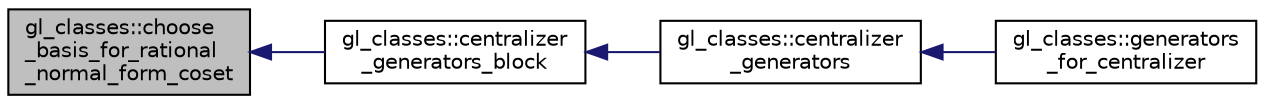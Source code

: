 digraph "gl_classes::choose_basis_for_rational_normal_form_coset"
{
  edge [fontname="Helvetica",fontsize="10",labelfontname="Helvetica",labelfontsize="10"];
  node [fontname="Helvetica",fontsize="10",shape=record];
  rankdir="LR";
  Node64 [label="gl_classes::choose\l_basis_for_rational\l_normal_form_coset",height=0.2,width=0.4,color="black", fillcolor="grey75", style="filled", fontcolor="black"];
  Node64 -> Node65 [dir="back",color="midnightblue",fontsize="10",style="solid",fontname="Helvetica"];
  Node65 [label="gl_classes::centralizer\l_generators_block",height=0.2,width=0.4,color="black", fillcolor="white", style="filled",URL="$d6/dab/classgl__classes.html#a28bbe0c59d7f397284d625e61016a687"];
  Node65 -> Node66 [dir="back",color="midnightblue",fontsize="10",style="solid",fontname="Helvetica"];
  Node66 [label="gl_classes::centralizer\l_generators",height=0.2,width=0.4,color="black", fillcolor="white", style="filled",URL="$d6/dab/classgl__classes.html#a0469984583efc3d27c70fb32f45d71d8"];
  Node66 -> Node67 [dir="back",color="midnightblue",fontsize="10",style="solid",fontname="Helvetica"];
  Node67 [label="gl_classes::generators\l_for_centralizer",height=0.2,width=0.4,color="black", fillcolor="white", style="filled",URL="$d6/dab/classgl__classes.html#aeac561e2a41981533eb0aee6f9d2080c"];
}
